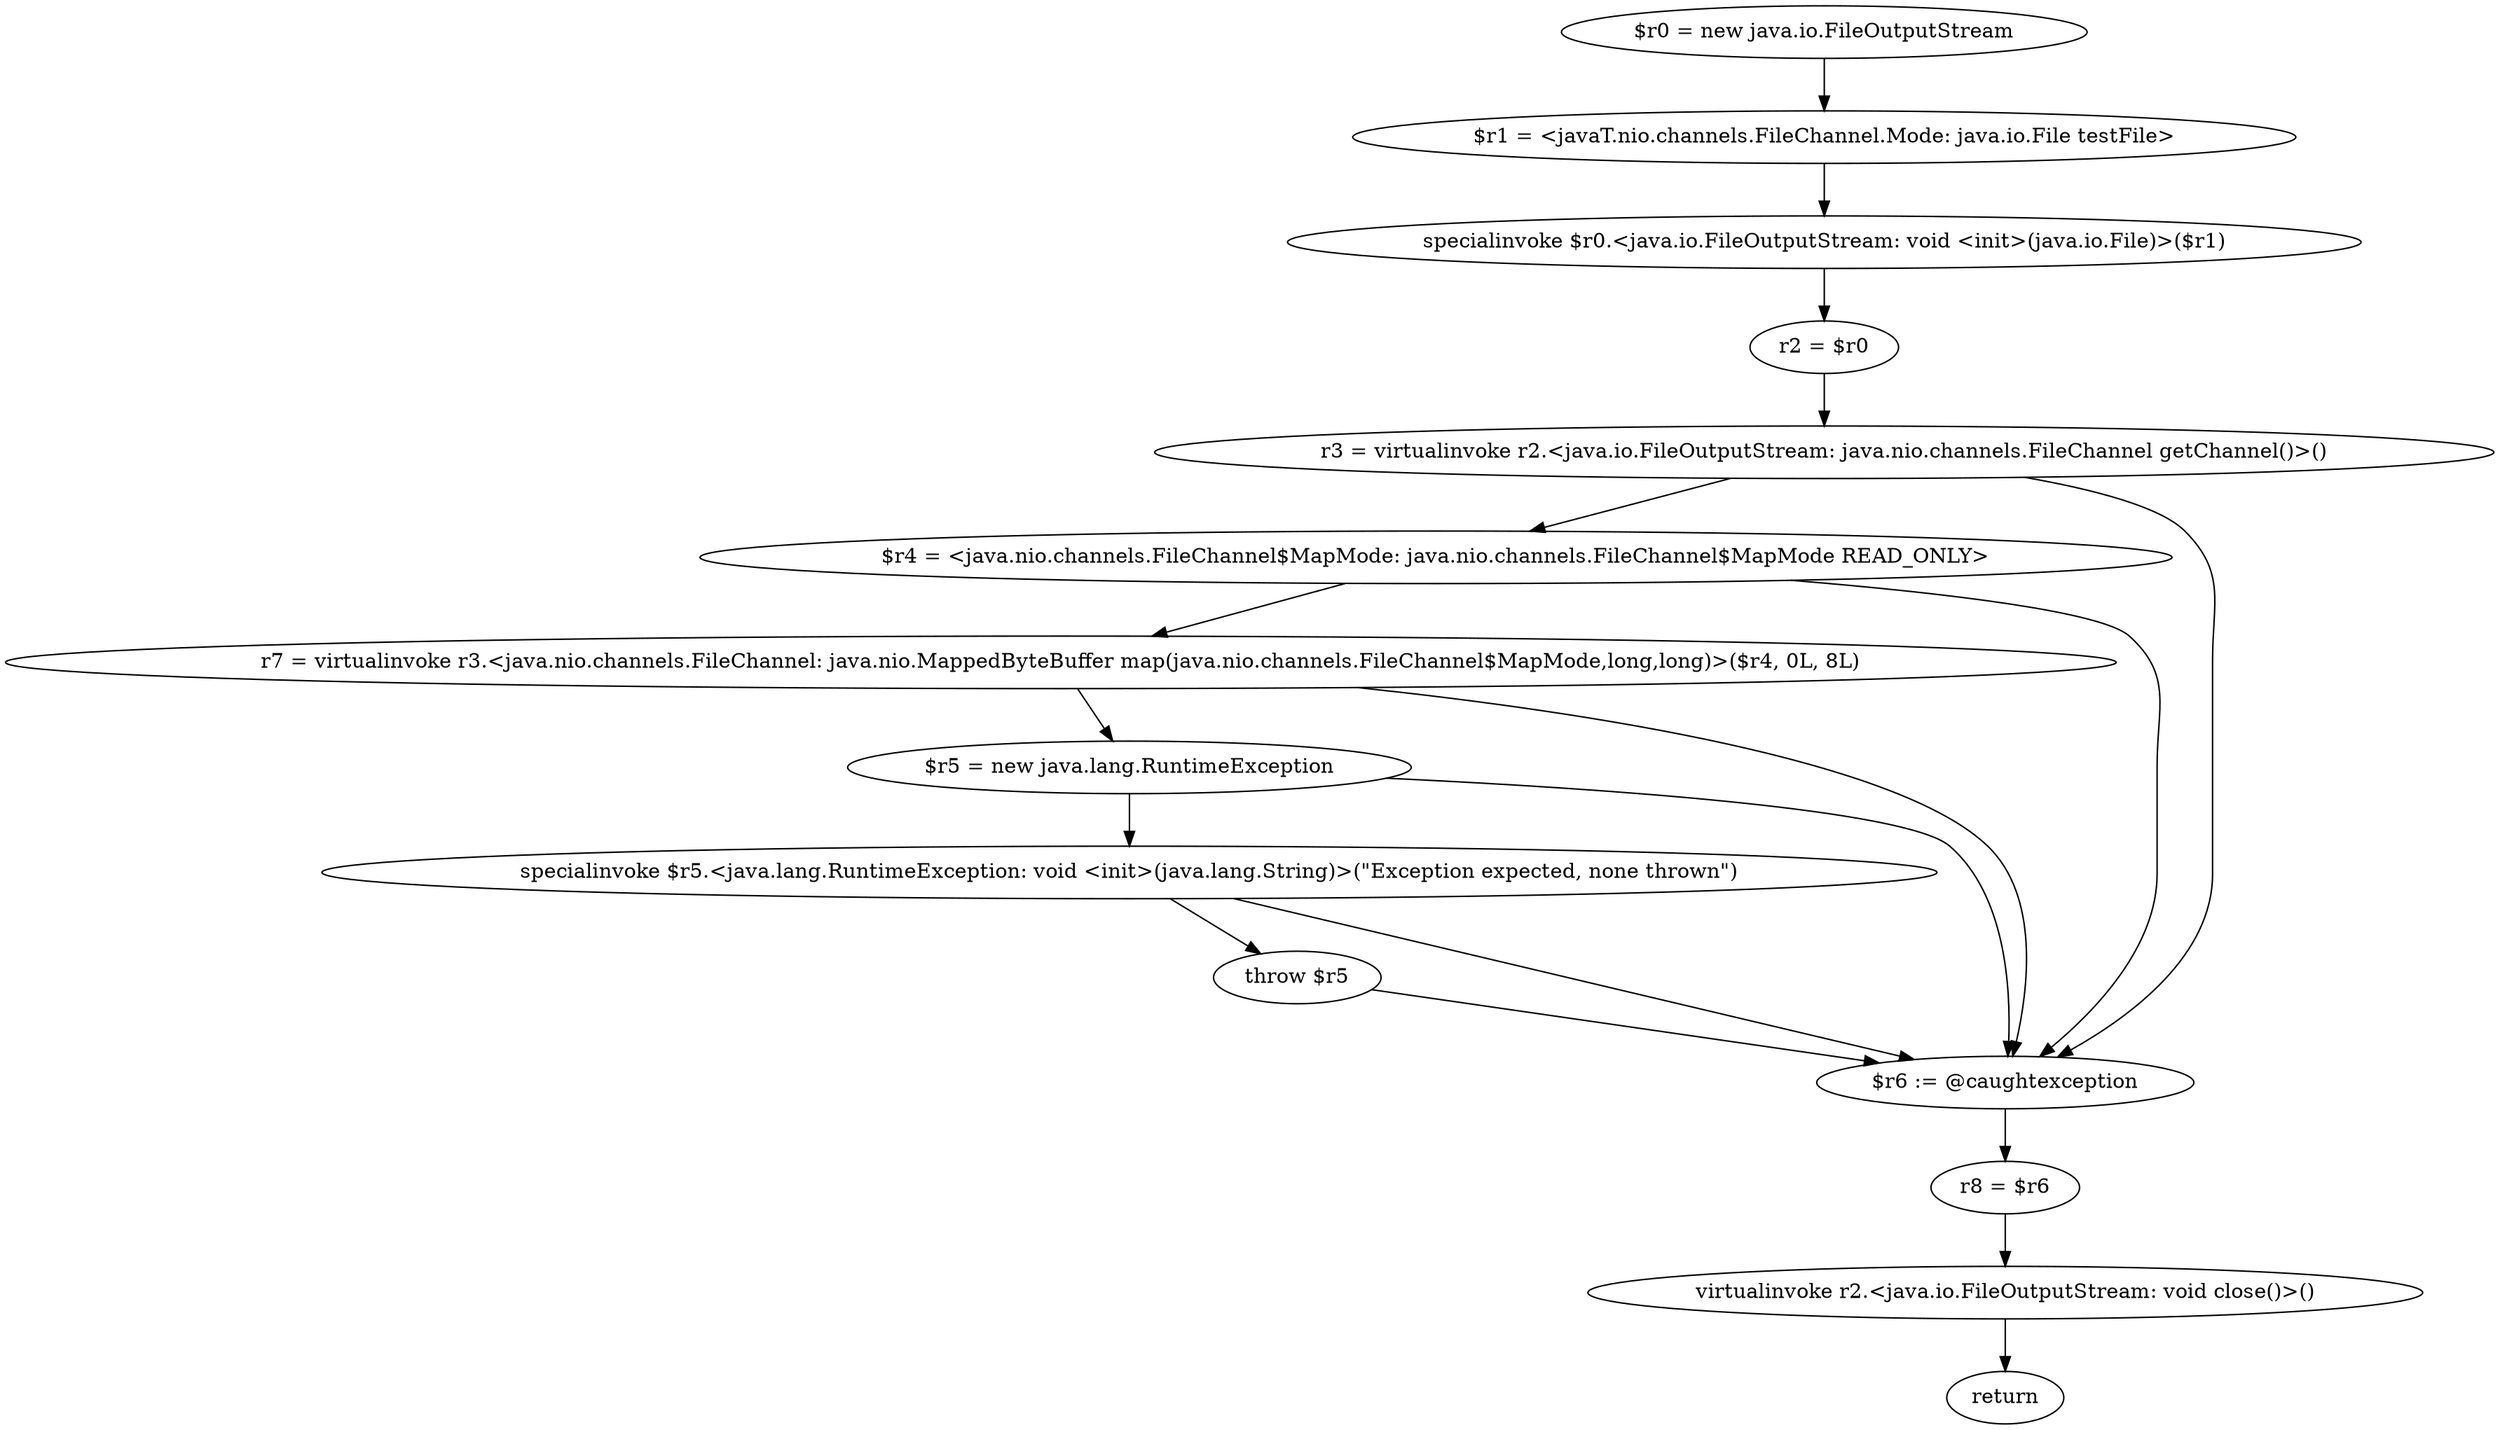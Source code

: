 digraph "unitGraph" {
    "$r0 = new java.io.FileOutputStream"
    "$r1 = <javaT.nio.channels.FileChannel.Mode: java.io.File testFile>"
    "specialinvoke $r0.<java.io.FileOutputStream: void <init>(java.io.File)>($r1)"
    "r2 = $r0"
    "r3 = virtualinvoke r2.<java.io.FileOutputStream: java.nio.channels.FileChannel getChannel()>()"
    "$r4 = <java.nio.channels.FileChannel$MapMode: java.nio.channels.FileChannel$MapMode READ_ONLY>"
    "r7 = virtualinvoke r3.<java.nio.channels.FileChannel: java.nio.MappedByteBuffer map(java.nio.channels.FileChannel$MapMode,long,long)>($r4, 0L, 8L)"
    "$r5 = new java.lang.RuntimeException"
    "specialinvoke $r5.<java.lang.RuntimeException: void <init>(java.lang.String)>(\"Exception expected, none thrown\")"
    "throw $r5"
    "$r6 := @caughtexception"
    "r8 = $r6"
    "virtualinvoke r2.<java.io.FileOutputStream: void close()>()"
    "return"
    "$r0 = new java.io.FileOutputStream"->"$r1 = <javaT.nio.channels.FileChannel.Mode: java.io.File testFile>";
    "$r1 = <javaT.nio.channels.FileChannel.Mode: java.io.File testFile>"->"specialinvoke $r0.<java.io.FileOutputStream: void <init>(java.io.File)>($r1)";
    "specialinvoke $r0.<java.io.FileOutputStream: void <init>(java.io.File)>($r1)"->"r2 = $r0";
    "r2 = $r0"->"r3 = virtualinvoke r2.<java.io.FileOutputStream: java.nio.channels.FileChannel getChannel()>()";
    "r3 = virtualinvoke r2.<java.io.FileOutputStream: java.nio.channels.FileChannel getChannel()>()"->"$r4 = <java.nio.channels.FileChannel$MapMode: java.nio.channels.FileChannel$MapMode READ_ONLY>";
    "r3 = virtualinvoke r2.<java.io.FileOutputStream: java.nio.channels.FileChannel getChannel()>()"->"$r6 := @caughtexception";
    "$r4 = <java.nio.channels.FileChannel$MapMode: java.nio.channels.FileChannel$MapMode READ_ONLY>"->"r7 = virtualinvoke r3.<java.nio.channels.FileChannel: java.nio.MappedByteBuffer map(java.nio.channels.FileChannel$MapMode,long,long)>($r4, 0L, 8L)";
    "$r4 = <java.nio.channels.FileChannel$MapMode: java.nio.channels.FileChannel$MapMode READ_ONLY>"->"$r6 := @caughtexception";
    "r7 = virtualinvoke r3.<java.nio.channels.FileChannel: java.nio.MappedByteBuffer map(java.nio.channels.FileChannel$MapMode,long,long)>($r4, 0L, 8L)"->"$r5 = new java.lang.RuntimeException";
    "r7 = virtualinvoke r3.<java.nio.channels.FileChannel: java.nio.MappedByteBuffer map(java.nio.channels.FileChannel$MapMode,long,long)>($r4, 0L, 8L)"->"$r6 := @caughtexception";
    "$r5 = new java.lang.RuntimeException"->"specialinvoke $r5.<java.lang.RuntimeException: void <init>(java.lang.String)>(\"Exception expected, none thrown\")";
    "$r5 = new java.lang.RuntimeException"->"$r6 := @caughtexception";
    "specialinvoke $r5.<java.lang.RuntimeException: void <init>(java.lang.String)>(\"Exception expected, none thrown\")"->"throw $r5";
    "specialinvoke $r5.<java.lang.RuntimeException: void <init>(java.lang.String)>(\"Exception expected, none thrown\")"->"$r6 := @caughtexception";
    "throw $r5"->"$r6 := @caughtexception";
    "$r6 := @caughtexception"->"r8 = $r6";
    "r8 = $r6"->"virtualinvoke r2.<java.io.FileOutputStream: void close()>()";
    "virtualinvoke r2.<java.io.FileOutputStream: void close()>()"->"return";
}
